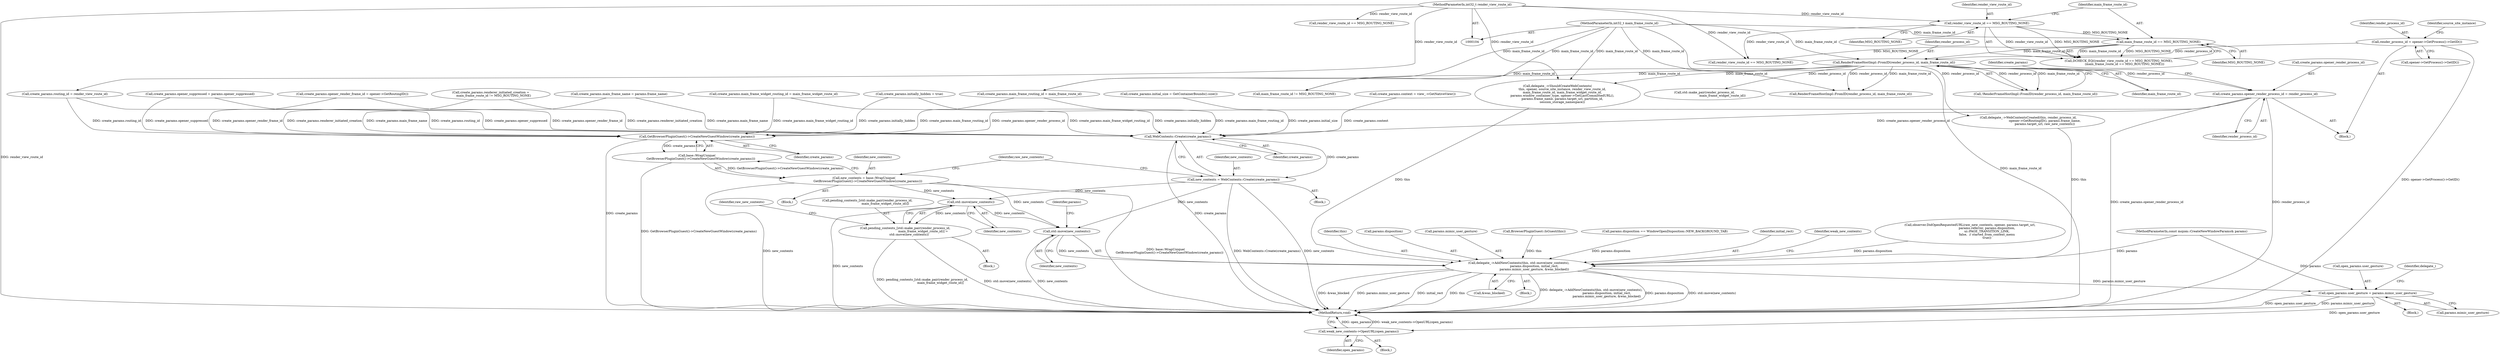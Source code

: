 digraph "0_Chrome_d18c519758c2e6043f0e1f00e2b69a55b3d7997f@API" {
"1000258" [label="(Call,create_params.opener_render_process_id = render_process_id)"];
"1000138" [label="(Call,RenderFrameHostImpl::FromID(render_process_id, main_frame_route_id))"];
"1000129" [label="(Call,render_process_id = opener->GetProcess()->GetID())"];
"1000116" [label="(Call,main_frame_route_id == MSG_ROUTING_NONE)"];
"1000107" [label="(MethodParameterIn,int32_t main_frame_route_id)"];
"1000113" [label="(Call,render_view_route_id == MSG_ROUTING_NONE)"];
"1000106" [label="(MethodParameterIn,int32_t render_view_route_id)"];
"1000310" [label="(Call,WebContents::Create(create_params))"];
"1000308" [label="(Call,new_contents = WebContents::Create(create_params))"];
"1000358" [label="(Call,std::move(new_contents))"];
"1000352" [label="(Call,pending_contents_[std::make_pair(render_process_id,\n                                     main_frame_widget_route_id)] =\n        std::move(new_contents))"];
"1000419" [label="(Call,std::move(new_contents))"];
"1000417" [label="(Call,delegate_->AddNewContents(this, std::move(new_contents),\n                                params.disposition, initial_rect,\n                                params.mimic_user_gesture, &was_blocked))"];
"1000439" [label="(Call,open_params.user_gesture = params.mimic_user_gesture)"];
"1000462" [label="(Call,weak_new_contents->OpenURL(open_params))"];
"1000317" [label="(Call,GetBrowserPluginGuest()->CreateNewGuestWindow(create_params))"];
"1000316" [label="(Call,base::WrapUnique(\n        GetBrowserPluginGuest()->CreateNewGuestWindow(create_params)))"];
"1000314" [label="(Call,new_contents = base::WrapUnique(\n        GetBrowserPluginGuest()->CreateNewGuestWindow(create_params)))"];
"1000361" [label="(Identifier,raw_new_contents)"];
"1000116" [label="(Call,main_frame_route_id == MSG_ROUTING_NONE)"];
"1000365" [label="(Call,delegate_->WebContentsCreated(this, render_process_id,\n                                  opener->GetRoutingID(), params.frame_name,\n                                  params.target_url, raw_new_contents))"];
"1000268" [label="(Call,create_params.opener_suppressed = params.opener_suppressed)"];
"1000130" [label="(Identifier,render_process_id)"];
"1000265" [label="(Identifier,create_params)"];
"1000418" [label="(Identifier,this)"];
"1000109" [label="(MethodParameterIn,const mojom::CreateNewWindowParams& params)"];
"1000111" [label="(Block,)"];
"1000437" [label="(Block,)"];
"1000439" [label="(Call,open_params.user_gesture = params.mimic_user_gesture)"];
"1000117" [label="(Identifier,main_frame_route_id)"];
"1000443" [label="(Call,params.mimic_user_gesture)"];
"1000463" [label="(Identifier,open_params)"];
"1000138" [label="(Call,RenderFrameHostImpl::FromID(render_process_id, main_frame_route_id))"];
"1000355" [label="(Call,std::make_pair(render_process_id,\n                                     main_frame_widget_route_id))"];
"1000308" [label="(Call,new_contents = WebContents::Create(create_params))"];
"1000106" [label="(MethodParameterIn,int32_t render_view_route_id)"];
"1000359" [label="(Identifier,new_contents)"];
"1000461" [label="(Block,)"];
"1000464" [label="(MethodReturn,void)"];
"1000421" [label="(Call,params.disposition)"];
"1000303" [label="(Call,create_params.initial_size = GetContainerBounds().size())"];
"1000114" [label="(Identifier,render_view_route_id)"];
"1000315" [label="(Identifier,new_contents)"];
"1000298" [label="(Call,create_params.context = view_->GetNativeView())"];
"1000120" [label="(Call,render_view_route_id == MSG_ROUTING_NONE)"];
"1000251" [label="(Call,create_params.main_frame_name = params.frame_name)"];
"1000115" [label="(Identifier,MSG_ROUTING_NONE)"];
"1000286" [label="(Call,create_params.renderer_initiated_creation =\n      main_frame_route_id != MSG_ROUTING_NONE)"];
"1000297" [label="(Block,)"];
"1000425" [label="(Call,params.mimic_user_gesture)"];
"1000225" [label="(Call,RenderFrameHostImpl::FromID(render_process_id, main_frame_route_id))"];
"1000144" [label="(Call,BrowserPluginGuest::IsGuest(this))"];
"1000236" [label="(Call,create_params.routing_id = render_view_route_id)"];
"1000311" [label="(Identifier,create_params)"];
"1000258" [label="(Call,create_params.opener_render_process_id = render_process_id)"];
"1000118" [label="(Identifier,MSG_ROUTING_NONE)"];
"1000113" [label="(Call,render_view_route_id == MSG_ROUTING_NONE)"];
"1000440" [label="(Call,open_params.user_gesture)"];
"1000422" [label="(Identifier,params)"];
"1000276" [label="(Call,params.disposition == WindowOpenDisposition::NEW_BACKGROUND_TAB)"];
"1000129" [label="(Call,render_process_id = opener->GetProcess()->GetID())"];
"1000428" [label="(Call,&was_blocked)"];
"1000424" [label="(Identifier,initial_rect)"];
"1000432" [label="(Identifier,weak_new_contents)"];
"1000137" [label="(Call,!RenderFrameHostImpl::FromID(render_process_id, main_frame_route_id))"];
"1000262" [label="(Identifier,render_process_id)"];
"1000131" [label="(Call,opener->GetProcess()->GetID())"];
"1000152" [label="(Call,render_view_route_id == MSG_ROUTING_NONE)"];
"1000281" [label="(Call,create_params.initially_hidden = true)"];
"1000419" [label="(Call,std::move(new_contents))"];
"1000263" [label="(Call,create_params.opener_render_frame_id = opener->GetRoutingID())"];
"1000241" [label="(Call,create_params.main_frame_routing_id = main_frame_route_id)"];
"1000112" [label="(Call,DCHECK_EQ((render_view_route_id == MSG_ROUTING_NONE),\n            (main_frame_route_id == MSG_ROUTING_NONE)))"];
"1000318" [label="(Identifier,create_params)"];
"1000246" [label="(Call,create_params.main_frame_widget_routing_id = main_frame_widget_route_id)"];
"1000417" [label="(Call,delegate_->AddNewContents(this, std::move(new_contents),\n                                params.disposition, initial_rect,\n                                params.mimic_user_gesture, &was_blocked))"];
"1000352" [label="(Call,pending_contents_[std::make_pair(render_process_id,\n                                     main_frame_widget_route_id)] =\n        std::move(new_contents))"];
"1000259" [label="(Call,create_params.opener_render_process_id)"];
"1000310" [label="(Call,WebContents::Create(create_params))"];
"1000353" [label="(Call,pending_contents_[std::make_pair(render_process_id,\n                                     main_frame_widget_route_id)])"];
"1000313" [label="(Block,)"];
"1000317" [label="(Call,GetBrowserPluginGuest()->CreateNewGuestWindow(create_params))"];
"1000358" [label="(Call,std::move(new_contents))"];
"1000107" [label="(MethodParameterIn,int32_t main_frame_route_id)"];
"1000337" [label="(Block,)"];
"1000415" [label="(Block,)"];
"1000321" [label="(Identifier,raw_new_contents)"];
"1000134" [label="(Identifier,source_site_instance)"];
"1000381" [label="(Call,observer.DidOpenRequestedURL(raw_new_contents, opener, params.target_url,\n                                   params.referrer, params.disposition,\n                                   ui::PAGE_TRANSITION_LINK,\n                                   false,  // started_from_context_menu\n                                   true))"];
"1000462" [label="(Call,weak_new_contents->OpenURL(open_params))"];
"1000316" [label="(Call,base::WrapUnique(\n        GetBrowserPluginGuest()->CreateNewGuestWindow(create_params)))"];
"1000139" [label="(Identifier,render_process_id)"];
"1000202" [label="(Call,delegate_->ShouldCreateWebContents(\n          this, opener, source_site_instance, render_view_route_id,\n          main_frame_route_id, main_frame_widget_route_id,\n          params.window_container_type, opener->GetLastCommittedURL(),\n          params.frame_name, params.target_url, partition_id,\n          session_storage_namespace))"];
"1000309" [label="(Identifier,new_contents)"];
"1000314" [label="(Call,new_contents = base::WrapUnique(\n        GetBrowserPluginGuest()->CreateNewGuestWindow(create_params)))"];
"1000448" [label="(Identifier,delegate_)"];
"1000140" [label="(Identifier,main_frame_route_id)"];
"1000420" [label="(Identifier,new_contents)"];
"1000290" [label="(Call,main_frame_route_id != MSG_ROUTING_NONE)"];
"1000258" -> "1000111"  [label="AST: "];
"1000258" -> "1000262"  [label="CFG: "];
"1000259" -> "1000258"  [label="AST: "];
"1000262" -> "1000258"  [label="AST: "];
"1000265" -> "1000258"  [label="CFG: "];
"1000258" -> "1000464"  [label="DDG: create_params.opener_render_process_id"];
"1000258" -> "1000464"  [label="DDG: render_process_id"];
"1000138" -> "1000258"  [label="DDG: render_process_id"];
"1000258" -> "1000310"  [label="DDG: create_params.opener_render_process_id"];
"1000258" -> "1000317"  [label="DDG: create_params.opener_render_process_id"];
"1000138" -> "1000137"  [label="AST: "];
"1000138" -> "1000140"  [label="CFG: "];
"1000139" -> "1000138"  [label="AST: "];
"1000140" -> "1000138"  [label="AST: "];
"1000137" -> "1000138"  [label="CFG: "];
"1000138" -> "1000137"  [label="DDG: render_process_id"];
"1000138" -> "1000137"  [label="DDG: main_frame_route_id"];
"1000129" -> "1000138"  [label="DDG: render_process_id"];
"1000116" -> "1000138"  [label="DDG: main_frame_route_id"];
"1000107" -> "1000138"  [label="DDG: main_frame_route_id"];
"1000138" -> "1000202"  [label="DDG: main_frame_route_id"];
"1000138" -> "1000225"  [label="DDG: render_process_id"];
"1000138" -> "1000225"  [label="DDG: main_frame_route_id"];
"1000138" -> "1000241"  [label="DDG: main_frame_route_id"];
"1000138" -> "1000290"  [label="DDG: main_frame_route_id"];
"1000138" -> "1000355"  [label="DDG: render_process_id"];
"1000138" -> "1000365"  [label="DDG: render_process_id"];
"1000129" -> "1000111"  [label="AST: "];
"1000129" -> "1000131"  [label="CFG: "];
"1000130" -> "1000129"  [label="AST: "];
"1000131" -> "1000129"  [label="AST: "];
"1000134" -> "1000129"  [label="CFG: "];
"1000129" -> "1000464"  [label="DDG: opener->GetProcess()->GetID()"];
"1000116" -> "1000112"  [label="AST: "];
"1000116" -> "1000118"  [label="CFG: "];
"1000117" -> "1000116"  [label="AST: "];
"1000118" -> "1000116"  [label="AST: "];
"1000112" -> "1000116"  [label="CFG: "];
"1000116" -> "1000112"  [label="DDG: main_frame_route_id"];
"1000116" -> "1000112"  [label="DDG: MSG_ROUTING_NONE"];
"1000107" -> "1000116"  [label="DDG: main_frame_route_id"];
"1000113" -> "1000116"  [label="DDG: MSG_ROUTING_NONE"];
"1000116" -> "1000120"  [label="DDG: MSG_ROUTING_NONE"];
"1000107" -> "1000104"  [label="AST: "];
"1000107" -> "1000464"  [label="DDG: main_frame_route_id"];
"1000107" -> "1000202"  [label="DDG: main_frame_route_id"];
"1000107" -> "1000225"  [label="DDG: main_frame_route_id"];
"1000107" -> "1000241"  [label="DDG: main_frame_route_id"];
"1000107" -> "1000290"  [label="DDG: main_frame_route_id"];
"1000113" -> "1000112"  [label="AST: "];
"1000113" -> "1000115"  [label="CFG: "];
"1000114" -> "1000113"  [label="AST: "];
"1000115" -> "1000113"  [label="AST: "];
"1000117" -> "1000113"  [label="CFG: "];
"1000113" -> "1000112"  [label="DDG: render_view_route_id"];
"1000113" -> "1000112"  [label="DDG: MSG_ROUTING_NONE"];
"1000106" -> "1000113"  [label="DDG: render_view_route_id"];
"1000113" -> "1000120"  [label="DDG: render_view_route_id"];
"1000106" -> "1000104"  [label="AST: "];
"1000106" -> "1000464"  [label="DDG: render_view_route_id"];
"1000106" -> "1000120"  [label="DDG: render_view_route_id"];
"1000106" -> "1000152"  [label="DDG: render_view_route_id"];
"1000106" -> "1000202"  [label="DDG: render_view_route_id"];
"1000106" -> "1000236"  [label="DDG: render_view_route_id"];
"1000310" -> "1000308"  [label="AST: "];
"1000310" -> "1000311"  [label="CFG: "];
"1000311" -> "1000310"  [label="AST: "];
"1000308" -> "1000310"  [label="CFG: "];
"1000310" -> "1000464"  [label="DDG: create_params"];
"1000310" -> "1000308"  [label="DDG: create_params"];
"1000303" -> "1000310"  [label="DDG: create_params.initial_size"];
"1000286" -> "1000310"  [label="DDG: create_params.renderer_initiated_creation"];
"1000298" -> "1000310"  [label="DDG: create_params.context"];
"1000268" -> "1000310"  [label="DDG: create_params.opener_suppressed"];
"1000251" -> "1000310"  [label="DDG: create_params.main_frame_name"];
"1000263" -> "1000310"  [label="DDG: create_params.opener_render_frame_id"];
"1000241" -> "1000310"  [label="DDG: create_params.main_frame_routing_id"];
"1000246" -> "1000310"  [label="DDG: create_params.main_frame_widget_routing_id"];
"1000236" -> "1000310"  [label="DDG: create_params.routing_id"];
"1000281" -> "1000310"  [label="DDG: create_params.initially_hidden"];
"1000308" -> "1000297"  [label="AST: "];
"1000309" -> "1000308"  [label="AST: "];
"1000321" -> "1000308"  [label="CFG: "];
"1000308" -> "1000464"  [label="DDG: WebContents::Create(create_params)"];
"1000308" -> "1000464"  [label="DDG: new_contents"];
"1000308" -> "1000358"  [label="DDG: new_contents"];
"1000308" -> "1000419"  [label="DDG: new_contents"];
"1000358" -> "1000352"  [label="AST: "];
"1000358" -> "1000359"  [label="CFG: "];
"1000359" -> "1000358"  [label="AST: "];
"1000352" -> "1000358"  [label="CFG: "];
"1000358" -> "1000464"  [label="DDG: new_contents"];
"1000358" -> "1000352"  [label="DDG: new_contents"];
"1000314" -> "1000358"  [label="DDG: new_contents"];
"1000358" -> "1000419"  [label="DDG: new_contents"];
"1000352" -> "1000337"  [label="AST: "];
"1000353" -> "1000352"  [label="AST: "];
"1000361" -> "1000352"  [label="CFG: "];
"1000352" -> "1000464"  [label="DDG: pending_contents_[std::make_pair(render_process_id,\n                                     main_frame_widget_route_id)]"];
"1000352" -> "1000464"  [label="DDG: std::move(new_contents)"];
"1000419" -> "1000417"  [label="AST: "];
"1000419" -> "1000420"  [label="CFG: "];
"1000420" -> "1000419"  [label="AST: "];
"1000422" -> "1000419"  [label="CFG: "];
"1000419" -> "1000464"  [label="DDG: new_contents"];
"1000419" -> "1000417"  [label="DDG: new_contents"];
"1000314" -> "1000419"  [label="DDG: new_contents"];
"1000417" -> "1000415"  [label="AST: "];
"1000417" -> "1000428"  [label="CFG: "];
"1000418" -> "1000417"  [label="AST: "];
"1000421" -> "1000417"  [label="AST: "];
"1000424" -> "1000417"  [label="AST: "];
"1000425" -> "1000417"  [label="AST: "];
"1000428" -> "1000417"  [label="AST: "];
"1000432" -> "1000417"  [label="CFG: "];
"1000417" -> "1000464"  [label="DDG: &was_blocked"];
"1000417" -> "1000464"  [label="DDG: params.mimic_user_gesture"];
"1000417" -> "1000464"  [label="DDG: initial_rect"];
"1000417" -> "1000464"  [label="DDG: this"];
"1000417" -> "1000464"  [label="DDG: delegate_->AddNewContents(this, std::move(new_contents),\n                                params.disposition, initial_rect,\n                                params.mimic_user_gesture, &was_blocked)"];
"1000417" -> "1000464"  [label="DDG: params.disposition"];
"1000417" -> "1000464"  [label="DDG: std::move(new_contents)"];
"1000202" -> "1000417"  [label="DDG: this"];
"1000365" -> "1000417"  [label="DDG: this"];
"1000144" -> "1000417"  [label="DDG: this"];
"1000381" -> "1000417"  [label="DDG: params.disposition"];
"1000276" -> "1000417"  [label="DDG: params.disposition"];
"1000109" -> "1000417"  [label="DDG: params"];
"1000417" -> "1000439"  [label="DDG: params.mimic_user_gesture"];
"1000439" -> "1000437"  [label="AST: "];
"1000439" -> "1000443"  [label="CFG: "];
"1000440" -> "1000439"  [label="AST: "];
"1000443" -> "1000439"  [label="AST: "];
"1000448" -> "1000439"  [label="CFG: "];
"1000439" -> "1000464"  [label="DDG: params.mimic_user_gesture"];
"1000439" -> "1000464"  [label="DDG: open_params.user_gesture"];
"1000109" -> "1000439"  [label="DDG: params"];
"1000439" -> "1000462"  [label="DDG: open_params.user_gesture"];
"1000462" -> "1000461"  [label="AST: "];
"1000462" -> "1000463"  [label="CFG: "];
"1000463" -> "1000462"  [label="AST: "];
"1000464" -> "1000462"  [label="CFG: "];
"1000462" -> "1000464"  [label="DDG: open_params"];
"1000462" -> "1000464"  [label="DDG: weak_new_contents->OpenURL(open_params)"];
"1000317" -> "1000316"  [label="AST: "];
"1000317" -> "1000318"  [label="CFG: "];
"1000318" -> "1000317"  [label="AST: "];
"1000316" -> "1000317"  [label="CFG: "];
"1000317" -> "1000464"  [label="DDG: create_params"];
"1000317" -> "1000316"  [label="DDG: create_params"];
"1000286" -> "1000317"  [label="DDG: create_params.renderer_initiated_creation"];
"1000268" -> "1000317"  [label="DDG: create_params.opener_suppressed"];
"1000251" -> "1000317"  [label="DDG: create_params.main_frame_name"];
"1000263" -> "1000317"  [label="DDG: create_params.opener_render_frame_id"];
"1000241" -> "1000317"  [label="DDG: create_params.main_frame_routing_id"];
"1000246" -> "1000317"  [label="DDG: create_params.main_frame_widget_routing_id"];
"1000236" -> "1000317"  [label="DDG: create_params.routing_id"];
"1000281" -> "1000317"  [label="DDG: create_params.initially_hidden"];
"1000316" -> "1000314"  [label="AST: "];
"1000314" -> "1000316"  [label="CFG: "];
"1000316" -> "1000464"  [label="DDG: GetBrowserPluginGuest()->CreateNewGuestWindow(create_params)"];
"1000316" -> "1000314"  [label="DDG: GetBrowserPluginGuest()->CreateNewGuestWindow(create_params)"];
"1000314" -> "1000313"  [label="AST: "];
"1000315" -> "1000314"  [label="AST: "];
"1000321" -> "1000314"  [label="CFG: "];
"1000314" -> "1000464"  [label="DDG: new_contents"];
"1000314" -> "1000464"  [label="DDG: base::WrapUnique(\n        GetBrowserPluginGuest()->CreateNewGuestWindow(create_params))"];
}
